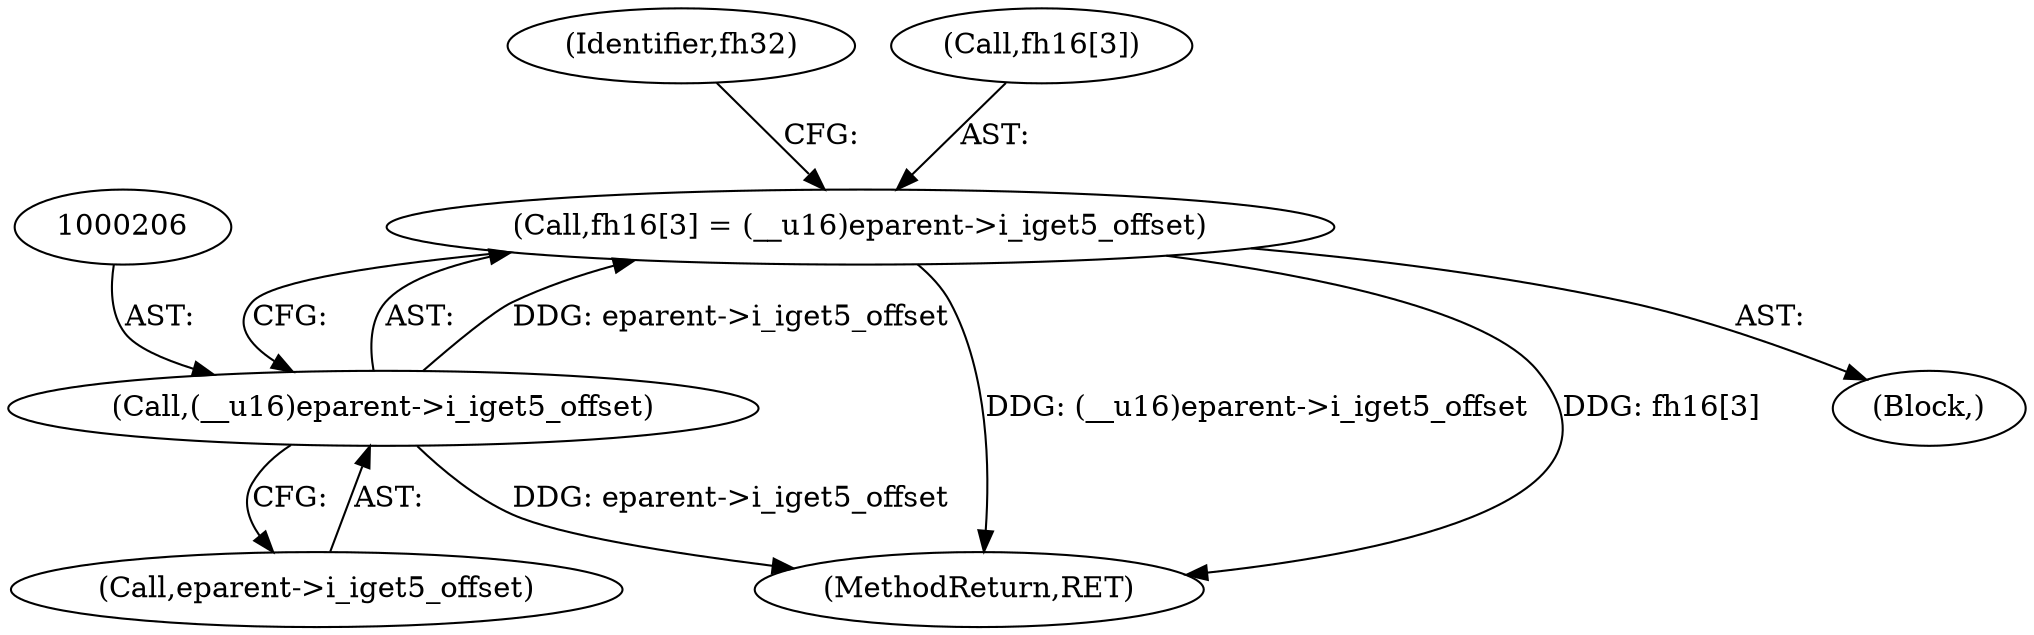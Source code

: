 digraph "0_linux_fe685aabf7c8c9f138e5ea900954d295bf229175@array" {
"1000201" [label="(Call,fh16[3] = (__u16)eparent->i_iget5_offset)"];
"1000205" [label="(Call,(__u16)eparent->i_iget5_offset)"];
"1000229" [label="(MethodReturn,RET)"];
"1000205" [label="(Call,(__u16)eparent->i_iget5_offset)"];
"1000201" [label="(Call,fh16[3] = (__u16)eparent->i_iget5_offset)"];
"1000212" [label="(Identifier,fh32)"];
"1000188" [label="(Block,)"];
"1000202" [label="(Call,fh16[3])"];
"1000207" [label="(Call,eparent->i_iget5_offset)"];
"1000201" -> "1000188"  [label="AST: "];
"1000201" -> "1000205"  [label="CFG: "];
"1000202" -> "1000201"  [label="AST: "];
"1000205" -> "1000201"  [label="AST: "];
"1000212" -> "1000201"  [label="CFG: "];
"1000201" -> "1000229"  [label="DDG: (__u16)eparent->i_iget5_offset"];
"1000201" -> "1000229"  [label="DDG: fh16[3]"];
"1000205" -> "1000201"  [label="DDG: eparent->i_iget5_offset"];
"1000205" -> "1000207"  [label="CFG: "];
"1000206" -> "1000205"  [label="AST: "];
"1000207" -> "1000205"  [label="AST: "];
"1000205" -> "1000229"  [label="DDG: eparent->i_iget5_offset"];
}
